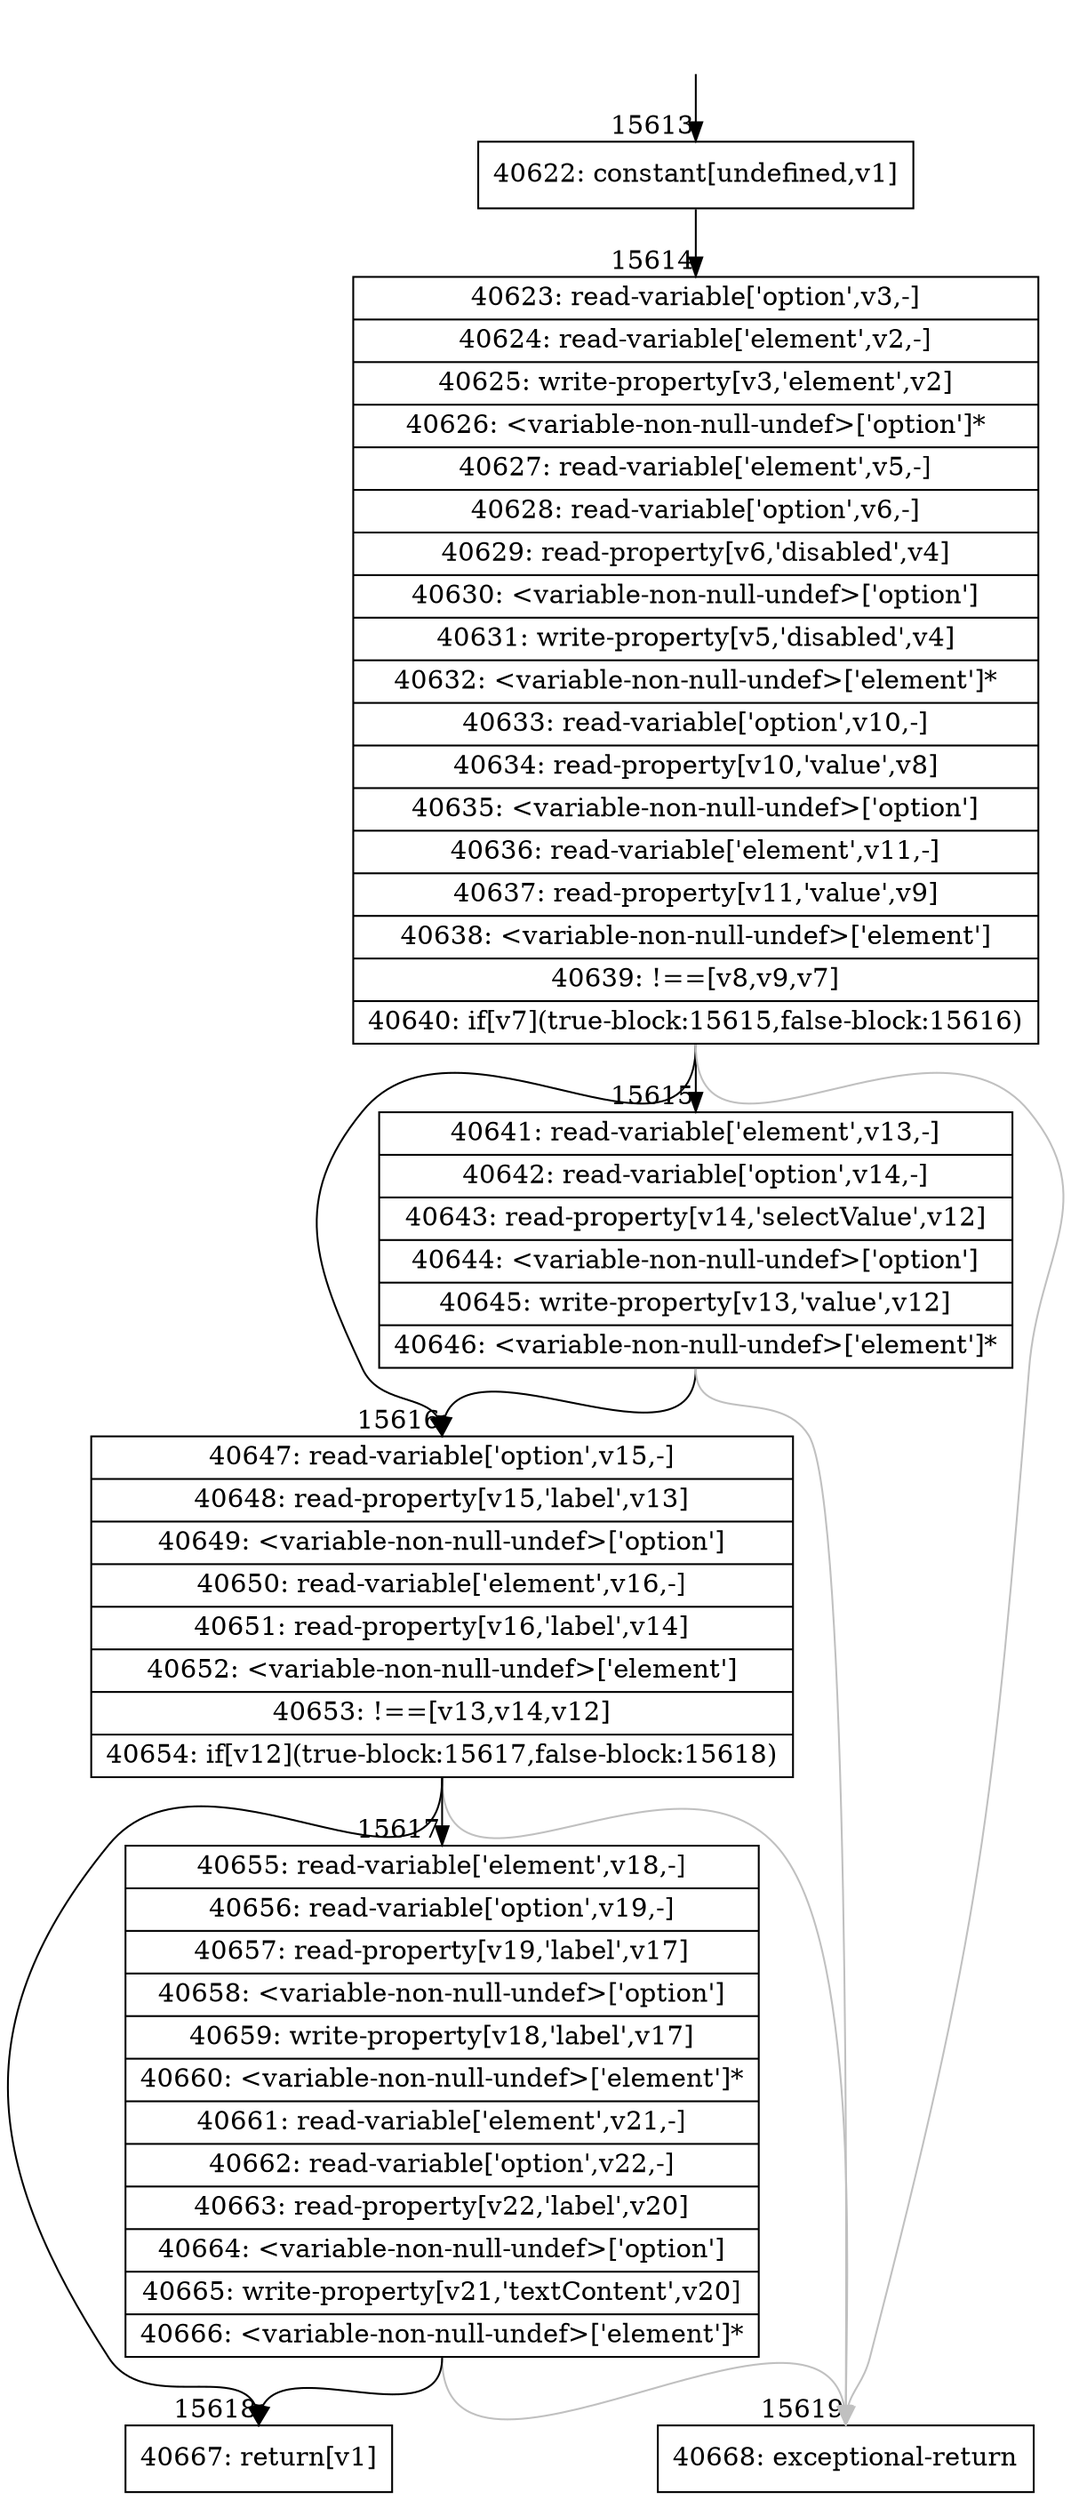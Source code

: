 digraph {
rankdir="TD"
BB_entry1259[shape=none,label=""];
BB_entry1259 -> BB15613 [tailport=s, headport=n, headlabel="    15613"]
BB15613 [shape=record label="{40622: constant[undefined,v1]}" ] 
BB15613 -> BB15614 [tailport=s, headport=n, headlabel="      15614"]
BB15614 [shape=record label="{40623: read-variable['option',v3,-]|40624: read-variable['element',v2,-]|40625: write-property[v3,'element',v2]|40626: \<variable-non-null-undef\>['option']*|40627: read-variable['element',v5,-]|40628: read-variable['option',v6,-]|40629: read-property[v6,'disabled',v4]|40630: \<variable-non-null-undef\>['option']|40631: write-property[v5,'disabled',v4]|40632: \<variable-non-null-undef\>['element']*|40633: read-variable['option',v10,-]|40634: read-property[v10,'value',v8]|40635: \<variable-non-null-undef\>['option']|40636: read-variable['element',v11,-]|40637: read-property[v11,'value',v9]|40638: \<variable-non-null-undef\>['element']|40639: !==[v8,v9,v7]|40640: if[v7](true-block:15615,false-block:15616)}" ] 
BB15614 -> BB15615 [tailport=s, headport=n, headlabel="      15615"]
BB15614 -> BB15616 [tailport=s, headport=n, headlabel="      15616"]
BB15614 -> BB15619 [tailport=s, headport=n, color=gray, headlabel="      15619"]
BB15615 [shape=record label="{40641: read-variable['element',v13,-]|40642: read-variable['option',v14,-]|40643: read-property[v14,'selectValue',v12]|40644: \<variable-non-null-undef\>['option']|40645: write-property[v13,'value',v12]|40646: \<variable-non-null-undef\>['element']*}" ] 
BB15615 -> BB15616 [tailport=s, headport=n]
BB15615 -> BB15619 [tailport=s, headport=n, color=gray]
BB15616 [shape=record label="{40647: read-variable['option',v15,-]|40648: read-property[v15,'label',v13]|40649: \<variable-non-null-undef\>['option']|40650: read-variable['element',v16,-]|40651: read-property[v16,'label',v14]|40652: \<variable-non-null-undef\>['element']|40653: !==[v13,v14,v12]|40654: if[v12](true-block:15617,false-block:15618)}" ] 
BB15616 -> BB15617 [tailport=s, headport=n, headlabel="      15617"]
BB15616 -> BB15618 [tailport=s, headport=n, headlabel="      15618"]
BB15616 -> BB15619 [tailport=s, headport=n, color=gray]
BB15617 [shape=record label="{40655: read-variable['element',v18,-]|40656: read-variable['option',v19,-]|40657: read-property[v19,'label',v17]|40658: \<variable-non-null-undef\>['option']|40659: write-property[v18,'label',v17]|40660: \<variable-non-null-undef\>['element']*|40661: read-variable['element',v21,-]|40662: read-variable['option',v22,-]|40663: read-property[v22,'label',v20]|40664: \<variable-non-null-undef\>['option']|40665: write-property[v21,'textContent',v20]|40666: \<variable-non-null-undef\>['element']*}" ] 
BB15617 -> BB15618 [tailport=s, headport=n]
BB15617 -> BB15619 [tailport=s, headport=n, color=gray]
BB15618 [shape=record label="{40667: return[v1]}" ] 
BB15619 [shape=record label="{40668: exceptional-return}" ] 
//#$~ 26308
}
